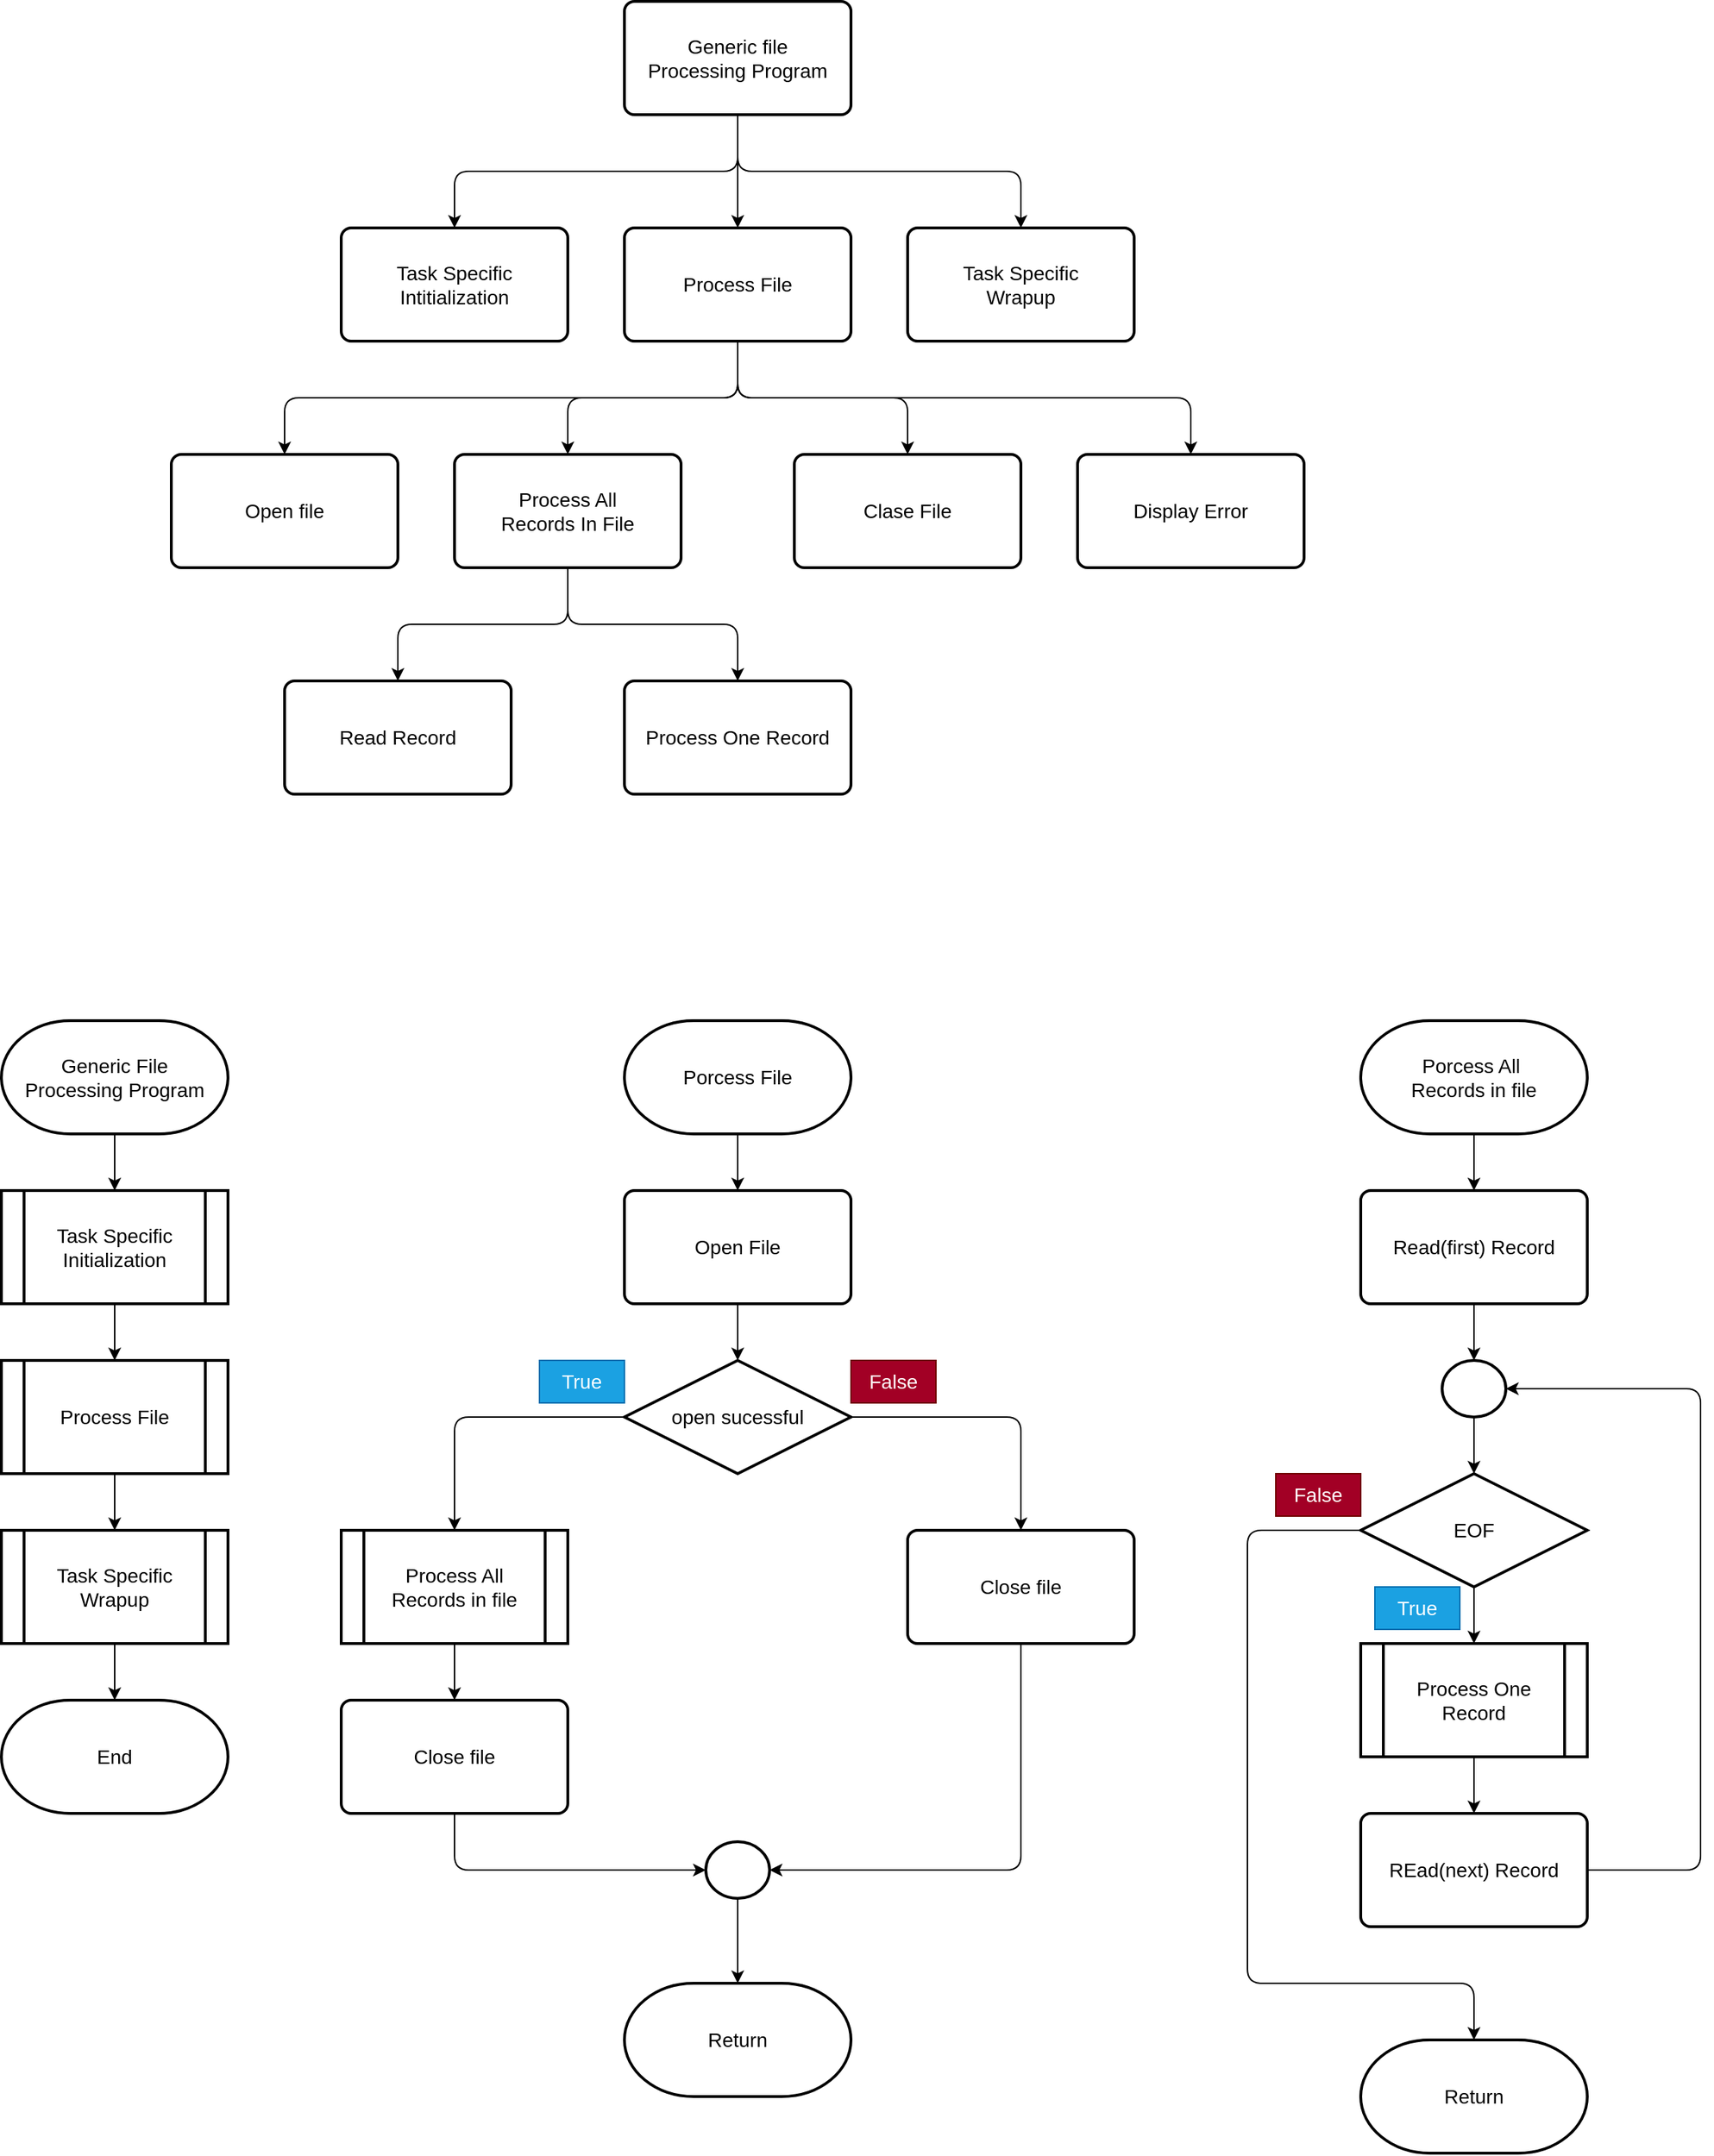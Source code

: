 <mxfile>
    <diagram id="vHaHAjFzrXxaXOmXUKQO" name="Page-1">
        <mxGraphModel dx="2532" dy="1690" grid="1" gridSize="10" guides="1" tooltips="1" connect="1" arrows="1" fold="1" page="0" pageScale="1" pageWidth="850" pageHeight="1100" math="0" shadow="0">
            <root>
                <mxCell id="0"/>
                <mxCell id="1" parent="0"/>
                <mxCell id="6" style="edgeStyle=none;html=1;entryX=0.5;entryY=0;entryDx=0;entryDy=0;fontSize=14;" edge="1" parent="1" source="2" target="4">
                    <mxGeometry relative="1" as="geometry"/>
                </mxCell>
                <mxCell id="7" style="edgeStyle=none;html=1;entryX=0.5;entryY=0;entryDx=0;entryDy=0;fontSize=14;" edge="1" parent="1" source="2" target="3">
                    <mxGeometry relative="1" as="geometry">
                        <Array as="points">
                            <mxPoint x="280" y="-80"/>
                            <mxPoint x="80" y="-80"/>
                        </Array>
                    </mxGeometry>
                </mxCell>
                <mxCell id="8" style="edgeStyle=none;html=1;entryX=0.5;entryY=0;entryDx=0;entryDy=0;fontSize=14;" edge="1" parent="1" source="2" target="5">
                    <mxGeometry relative="1" as="geometry">
                        <Array as="points">
                            <mxPoint x="280" y="-80"/>
                            <mxPoint x="480" y="-80"/>
                        </Array>
                    </mxGeometry>
                </mxCell>
                <mxCell id="2" value="&lt;span style=&quot;font-size: 14px;&quot;&gt;Generic file&lt;br&gt;Processing Program&lt;br&gt;&lt;/span&gt;" style="rounded=1;whiteSpace=wrap;html=1;absoluteArcSize=1;arcSize=14;strokeWidth=2;" vertex="1" parent="1">
                    <mxGeometry x="200" y="-200" width="160" height="80" as="geometry"/>
                </mxCell>
                <mxCell id="3" value="&lt;span style=&quot;font-size: 14px;&quot;&gt;Task Specific Intitialization&lt;br&gt;&lt;/span&gt;" style="rounded=1;whiteSpace=wrap;html=1;absoluteArcSize=1;arcSize=14;strokeWidth=2;" vertex="1" parent="1">
                    <mxGeometry y="-40" width="160" height="80" as="geometry"/>
                </mxCell>
                <mxCell id="13" style="edgeStyle=none;html=1;entryX=0.5;entryY=0;entryDx=0;entryDy=0;fontSize=14;" edge="1" parent="1" source="4" target="12">
                    <mxGeometry relative="1" as="geometry">
                        <Array as="points">
                            <mxPoint x="280" y="80"/>
                            <mxPoint x="-40" y="80"/>
                        </Array>
                    </mxGeometry>
                </mxCell>
                <mxCell id="14" style="edgeStyle=none;html=1;entryX=0.5;entryY=0;entryDx=0;entryDy=0;fontSize=14;" edge="1" parent="1" source="4" target="9">
                    <mxGeometry relative="1" as="geometry">
                        <Array as="points">
                            <mxPoint x="280" y="80"/>
                            <mxPoint x="160" y="80"/>
                        </Array>
                    </mxGeometry>
                </mxCell>
                <mxCell id="15" style="edgeStyle=none;html=1;entryX=0.5;entryY=0;entryDx=0;entryDy=0;fontSize=14;" edge="1" parent="1" source="4" target="10">
                    <mxGeometry relative="1" as="geometry">
                        <Array as="points">
                            <mxPoint x="280" y="80"/>
                            <mxPoint x="400" y="80"/>
                        </Array>
                    </mxGeometry>
                </mxCell>
                <mxCell id="16" style="edgeStyle=none;html=1;entryX=0.5;entryY=0;entryDx=0;entryDy=0;fontSize=14;" edge="1" parent="1" source="4" target="11">
                    <mxGeometry relative="1" as="geometry">
                        <Array as="points">
                            <mxPoint x="280" y="80"/>
                            <mxPoint x="600" y="80"/>
                        </Array>
                    </mxGeometry>
                </mxCell>
                <mxCell id="4" value="&lt;span style=&quot;font-size: 14px;&quot;&gt;Process File&lt;br&gt;&lt;/span&gt;" style="rounded=1;whiteSpace=wrap;html=1;absoluteArcSize=1;arcSize=14;strokeWidth=2;" vertex="1" parent="1">
                    <mxGeometry x="200" y="-40" width="160" height="80" as="geometry"/>
                </mxCell>
                <mxCell id="5" value="&lt;span style=&quot;font-size: 14px;&quot;&gt;Task Specific&lt;br&gt;Wrapup&lt;br&gt;&lt;/span&gt;" style="rounded=1;whiteSpace=wrap;html=1;absoluteArcSize=1;arcSize=14;strokeWidth=2;" vertex="1" parent="1">
                    <mxGeometry x="400" y="-40" width="160" height="80" as="geometry"/>
                </mxCell>
                <mxCell id="19" style="edgeStyle=none;html=1;entryX=0.5;entryY=0;entryDx=0;entryDy=0;fontSize=14;" edge="1" parent="1" source="9" target="17">
                    <mxGeometry relative="1" as="geometry">
                        <Array as="points">
                            <mxPoint x="160" y="240"/>
                            <mxPoint x="40" y="240"/>
                        </Array>
                    </mxGeometry>
                </mxCell>
                <mxCell id="20" style="edgeStyle=none;html=1;entryX=0.5;entryY=0;entryDx=0;entryDy=0;fontSize=14;" edge="1" parent="1" source="9" target="18">
                    <mxGeometry relative="1" as="geometry">
                        <Array as="points">
                            <mxPoint x="160" y="240"/>
                            <mxPoint x="280" y="240"/>
                        </Array>
                    </mxGeometry>
                </mxCell>
                <mxCell id="9" value="&lt;span style=&quot;font-size: 14px;&quot;&gt;Process All &lt;br&gt;Records In File&lt;br&gt;&lt;/span&gt;" style="rounded=1;whiteSpace=wrap;html=1;absoluteArcSize=1;arcSize=14;strokeWidth=2;" vertex="1" parent="1">
                    <mxGeometry x="80" y="120" width="160" height="80" as="geometry"/>
                </mxCell>
                <mxCell id="10" value="&lt;span style=&quot;font-size: 14px;&quot;&gt;Clase File&lt;br&gt;&lt;/span&gt;" style="rounded=1;whiteSpace=wrap;html=1;absoluteArcSize=1;arcSize=14;strokeWidth=2;" vertex="1" parent="1">
                    <mxGeometry x="320" y="120" width="160" height="80" as="geometry"/>
                </mxCell>
                <mxCell id="11" value="&lt;span style=&quot;font-size: 14px;&quot;&gt;Display Error&lt;br&gt;&lt;/span&gt;" style="rounded=1;whiteSpace=wrap;html=1;absoluteArcSize=1;arcSize=14;strokeWidth=2;" vertex="1" parent="1">
                    <mxGeometry x="520" y="120" width="160" height="80" as="geometry"/>
                </mxCell>
                <mxCell id="12" value="&lt;span style=&quot;font-size: 14px;&quot;&gt;Open file&lt;br&gt;&lt;/span&gt;" style="rounded=1;whiteSpace=wrap;html=1;absoluteArcSize=1;arcSize=14;strokeWidth=2;" vertex="1" parent="1">
                    <mxGeometry x="-120" y="120" width="160" height="80" as="geometry"/>
                </mxCell>
                <mxCell id="17" value="&lt;span style=&quot;font-size: 14px;&quot;&gt;Read Record&lt;br&gt;&lt;/span&gt;" style="rounded=1;whiteSpace=wrap;html=1;absoluteArcSize=1;arcSize=14;strokeWidth=2;" vertex="1" parent="1">
                    <mxGeometry x="-40" y="280" width="160" height="80" as="geometry"/>
                </mxCell>
                <mxCell id="18" value="&lt;span style=&quot;font-size: 14px;&quot;&gt;Process One Record&lt;br&gt;&lt;/span&gt;" style="rounded=1;whiteSpace=wrap;html=1;absoluteArcSize=1;arcSize=14;strokeWidth=2;" vertex="1" parent="1">
                    <mxGeometry x="200" y="280" width="160" height="80" as="geometry"/>
                </mxCell>
                <mxCell id="24" value="" style="edgeStyle=none;html=1;fontSize=14;" edge="1" parent="1" source="21" target="23">
                    <mxGeometry relative="1" as="geometry"/>
                </mxCell>
                <mxCell id="21" value="Generic File&lt;br&gt;Processing Program" style="strokeWidth=2;html=1;shape=mxgraph.flowchart.terminator;whiteSpace=wrap;fontSize=14;" vertex="1" parent="1">
                    <mxGeometry x="-240" y="520" width="160" height="80" as="geometry"/>
                </mxCell>
                <mxCell id="26" value="" style="edgeStyle=none;html=1;fontSize=14;" edge="1" parent="1" source="23" target="25">
                    <mxGeometry relative="1" as="geometry"/>
                </mxCell>
                <mxCell id="23" value="Task Specific Initialization" style="shape=process;whiteSpace=wrap;html=1;backgroundOutline=1;fontSize=14;strokeWidth=2;" vertex="1" parent="1">
                    <mxGeometry x="-240" y="640" width="160" height="80" as="geometry"/>
                </mxCell>
                <mxCell id="28" value="" style="edgeStyle=none;html=1;fontSize=14;" edge="1" parent="1" source="25" target="27">
                    <mxGeometry relative="1" as="geometry"/>
                </mxCell>
                <mxCell id="25" value="Process File" style="shape=process;whiteSpace=wrap;html=1;backgroundOutline=1;fontSize=14;strokeWidth=2;" vertex="1" parent="1">
                    <mxGeometry x="-240" y="760" width="160" height="80" as="geometry"/>
                </mxCell>
                <mxCell id="30" value="" style="edgeStyle=none;html=1;fontSize=14;" edge="1" parent="1" source="27" target="29">
                    <mxGeometry relative="1" as="geometry"/>
                </mxCell>
                <mxCell id="27" value="Task Specific&lt;br&gt;Wrapup" style="shape=process;whiteSpace=wrap;html=1;backgroundOutline=1;fontSize=14;strokeWidth=2;" vertex="1" parent="1">
                    <mxGeometry x="-240" y="880" width="160" height="80" as="geometry"/>
                </mxCell>
                <mxCell id="29" value="End" style="strokeWidth=2;html=1;shape=mxgraph.flowchart.terminator;whiteSpace=wrap;fontSize=14;" vertex="1" parent="1">
                    <mxGeometry x="-240" y="1000" width="160" height="80" as="geometry"/>
                </mxCell>
                <mxCell id="38" value="" style="edgeStyle=none;html=1;fontSize=14;" edge="1" parent="1" source="31" target="32">
                    <mxGeometry relative="1" as="geometry"/>
                </mxCell>
                <mxCell id="31" value="Porcess File" style="strokeWidth=2;html=1;shape=mxgraph.flowchart.terminator;whiteSpace=wrap;fontSize=14;" vertex="1" parent="1">
                    <mxGeometry x="200" y="520" width="160" height="80" as="geometry"/>
                </mxCell>
                <mxCell id="34" value="" style="edgeStyle=none;html=1;fontSize=14;" edge="1" parent="1" source="32" target="33">
                    <mxGeometry relative="1" as="geometry"/>
                </mxCell>
                <mxCell id="32" value="&lt;span style=&quot;font-size: 14px;&quot;&gt;Open File&lt;br&gt;&lt;/span&gt;" style="rounded=1;whiteSpace=wrap;html=1;absoluteArcSize=1;arcSize=14;strokeWidth=2;" vertex="1" parent="1">
                    <mxGeometry x="200" y="640" width="160" height="80" as="geometry"/>
                </mxCell>
                <mxCell id="36" value="" style="edgeStyle=none;html=1;fontSize=14;" edge="1" parent="1" source="33" target="35">
                    <mxGeometry relative="1" as="geometry">
                        <Array as="points">
                            <mxPoint x="80" y="800"/>
                        </Array>
                    </mxGeometry>
                </mxCell>
                <mxCell id="42" style="edgeStyle=none;html=1;entryX=0.5;entryY=0;entryDx=0;entryDy=0;fontSize=14;" edge="1" parent="1" source="33" target="41">
                    <mxGeometry relative="1" as="geometry">
                        <Array as="points">
                            <mxPoint x="480" y="800"/>
                        </Array>
                    </mxGeometry>
                </mxCell>
                <mxCell id="33" value="open sucessful" style="strokeWidth=2;html=1;shape=mxgraph.flowchart.decision;whiteSpace=wrap;fontSize=14;" vertex="1" parent="1">
                    <mxGeometry x="200" y="760" width="160" height="80" as="geometry"/>
                </mxCell>
                <mxCell id="39" value="" style="edgeStyle=none;html=1;fontSize=14;" edge="1" parent="1" source="35" target="37">
                    <mxGeometry relative="1" as="geometry"/>
                </mxCell>
                <mxCell id="35" value="Process All&lt;br&gt;Records in file" style="shape=process;whiteSpace=wrap;html=1;backgroundOutline=1;fontSize=14;strokeWidth=2;" vertex="1" parent="1">
                    <mxGeometry y="880" width="160" height="80" as="geometry"/>
                </mxCell>
                <mxCell id="46" style="edgeStyle=none;html=1;entryX=0;entryY=0.5;entryDx=0;entryDy=0;entryPerimeter=0;fontSize=14;" edge="1" parent="1" source="37" target="44">
                    <mxGeometry relative="1" as="geometry">
                        <Array as="points">
                            <mxPoint x="80" y="1120"/>
                        </Array>
                    </mxGeometry>
                </mxCell>
                <mxCell id="37" value="&lt;span style=&quot;font-size: 14px;&quot;&gt;Close file&lt;br&gt;&lt;/span&gt;" style="rounded=1;whiteSpace=wrap;html=1;absoluteArcSize=1;arcSize=14;strokeWidth=2;" vertex="1" parent="1">
                    <mxGeometry y="1000" width="160" height="80" as="geometry"/>
                </mxCell>
                <mxCell id="45" style="edgeStyle=none;html=1;entryX=1;entryY=0.5;entryDx=0;entryDy=0;entryPerimeter=0;fontSize=14;" edge="1" parent="1" source="41" target="44">
                    <mxGeometry relative="1" as="geometry">
                        <Array as="points">
                            <mxPoint x="480" y="1120"/>
                        </Array>
                    </mxGeometry>
                </mxCell>
                <mxCell id="41" value="&lt;span style=&quot;font-size: 14px;&quot;&gt;Close file&lt;br&gt;&lt;/span&gt;" style="rounded=1;whiteSpace=wrap;html=1;absoluteArcSize=1;arcSize=14;strokeWidth=2;" vertex="1" parent="1">
                    <mxGeometry x="400" y="880" width="160" height="80" as="geometry"/>
                </mxCell>
                <mxCell id="43" value="Return" style="strokeWidth=2;html=1;shape=mxgraph.flowchart.terminator;whiteSpace=wrap;fontSize=14;" vertex="1" parent="1">
                    <mxGeometry x="200" y="1200" width="160" height="80" as="geometry"/>
                </mxCell>
                <mxCell id="47" value="" style="edgeStyle=none;html=1;fontSize=14;" edge="1" parent="1" source="44" target="43">
                    <mxGeometry relative="1" as="geometry"/>
                </mxCell>
                <mxCell id="44" value="" style="strokeWidth=2;html=1;shape=mxgraph.flowchart.start_2;whiteSpace=wrap;fontSize=14;" vertex="1" parent="1">
                    <mxGeometry x="257.5" y="1100" width="45" height="40" as="geometry"/>
                </mxCell>
                <mxCell id="50" value="" style="edgeStyle=none;html=1;fontSize=14;" edge="1" parent="1" source="48" target="49">
                    <mxGeometry relative="1" as="geometry"/>
                </mxCell>
                <mxCell id="48" value="Porcess All&amp;nbsp;&lt;br&gt;Records in file" style="strokeWidth=2;html=1;shape=mxgraph.flowchart.terminator;whiteSpace=wrap;fontSize=14;" vertex="1" parent="1">
                    <mxGeometry x="720" y="520" width="160" height="80" as="geometry"/>
                </mxCell>
                <mxCell id="56" value="" style="edgeStyle=none;html=1;fontSize=14;" edge="1" parent="1" source="49" target="52">
                    <mxGeometry relative="1" as="geometry"/>
                </mxCell>
                <mxCell id="49" value="&lt;span style=&quot;font-size: 14px;&quot;&gt;Read(first) Record&lt;br&gt;&lt;/span&gt;" style="rounded=1;whiteSpace=wrap;html=1;absoluteArcSize=1;arcSize=14;strokeWidth=2;" vertex="1" parent="1">
                    <mxGeometry x="720" y="640" width="160" height="80" as="geometry"/>
                </mxCell>
                <mxCell id="58" value="" style="edgeStyle=none;html=1;fontSize=14;" edge="1" parent="1" source="51" target="53">
                    <mxGeometry relative="1" as="geometry"/>
                </mxCell>
                <mxCell id="63" style="edgeStyle=none;html=1;entryX=0.5;entryY=0;entryDx=0;entryDy=0;entryPerimeter=0;fontSize=14;" edge="1" parent="1" source="51" target="62">
                    <mxGeometry relative="1" as="geometry">
                        <Array as="points">
                            <mxPoint x="640" y="880"/>
                            <mxPoint x="640" y="1200"/>
                            <mxPoint x="800" y="1200"/>
                        </Array>
                    </mxGeometry>
                </mxCell>
                <mxCell id="51" value="EOF" style="strokeWidth=2;html=1;shape=mxgraph.flowchart.decision;whiteSpace=wrap;fontSize=14;" vertex="1" parent="1">
                    <mxGeometry x="720" y="840" width="160" height="80" as="geometry"/>
                </mxCell>
                <mxCell id="57" value="" style="edgeStyle=none;html=1;fontSize=14;" edge="1" parent="1" source="52" target="51">
                    <mxGeometry relative="1" as="geometry"/>
                </mxCell>
                <mxCell id="52" value="" style="strokeWidth=2;html=1;shape=mxgraph.flowchart.start_2;whiteSpace=wrap;fontSize=14;" vertex="1" parent="1">
                    <mxGeometry x="777.5" y="760" width="45" height="40" as="geometry"/>
                </mxCell>
                <mxCell id="59" value="" style="edgeStyle=none;html=1;fontSize=14;" edge="1" parent="1" source="53" target="55">
                    <mxGeometry relative="1" as="geometry"/>
                </mxCell>
                <mxCell id="53" value="Process One Record" style="shape=process;whiteSpace=wrap;html=1;backgroundOutline=1;fontSize=14;strokeWidth=2;" vertex="1" parent="1">
                    <mxGeometry x="720" y="960" width="160" height="80" as="geometry"/>
                </mxCell>
                <mxCell id="60" style="edgeStyle=none;html=1;entryX=1;entryY=0.5;entryDx=0;entryDy=0;entryPerimeter=0;fontSize=14;" edge="1" parent="1" source="55" target="52">
                    <mxGeometry relative="1" as="geometry">
                        <Array as="points">
                            <mxPoint x="960" y="1120"/>
                            <mxPoint x="960" y="780"/>
                        </Array>
                    </mxGeometry>
                </mxCell>
                <mxCell id="55" value="&lt;span style=&quot;font-size: 14px;&quot;&gt;REad(next) Record&lt;br&gt;&lt;/span&gt;" style="rounded=1;whiteSpace=wrap;html=1;absoluteArcSize=1;arcSize=14;strokeWidth=2;" vertex="1" parent="1">
                    <mxGeometry x="720" y="1080" width="160" height="80" as="geometry"/>
                </mxCell>
                <mxCell id="62" value="Return" style="strokeWidth=2;html=1;shape=mxgraph.flowchart.terminator;whiteSpace=wrap;fontSize=14;" vertex="1" parent="1">
                    <mxGeometry x="720" y="1240" width="160" height="80" as="geometry"/>
                </mxCell>
                <mxCell id="64" value="True" style="text;html=1;strokeColor=#006EAF;fillColor=#1ba1e2;align=center;verticalAlign=middle;whiteSpace=wrap;rounded=0;fontSize=14;fontColor=#ffffff;" vertex="1" parent="1">
                    <mxGeometry x="140" y="760" width="60" height="30" as="geometry"/>
                </mxCell>
                <mxCell id="65" value="True" style="text;html=1;strokeColor=#006EAF;fillColor=#1ba1e2;align=center;verticalAlign=middle;whiteSpace=wrap;rounded=0;fontSize=14;fontColor=#ffffff;" vertex="1" parent="1">
                    <mxGeometry x="730" y="920" width="60" height="30" as="geometry"/>
                </mxCell>
                <mxCell id="66" value="False" style="text;html=1;strokeColor=#6F0000;fillColor=#a20025;align=center;verticalAlign=middle;whiteSpace=wrap;rounded=0;fontSize=14;fontColor=#ffffff;" vertex="1" parent="1">
                    <mxGeometry x="360" y="760" width="60" height="30" as="geometry"/>
                </mxCell>
                <mxCell id="67" value="False" style="text;html=1;strokeColor=#6F0000;fillColor=#a20025;align=center;verticalAlign=middle;whiteSpace=wrap;rounded=0;fontSize=14;fontColor=#ffffff;" vertex="1" parent="1">
                    <mxGeometry x="660" y="840" width="60" height="30" as="geometry"/>
                </mxCell>
            </root>
        </mxGraphModel>
    </diagram>
</mxfile>